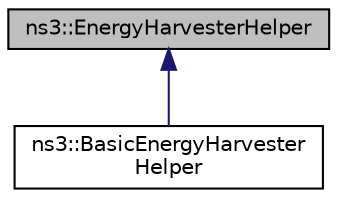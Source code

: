 digraph "ns3::EnergyHarvesterHelper"
{
 // LATEX_PDF_SIZE
  edge [fontname="Helvetica",fontsize="10",labelfontname="Helvetica",labelfontsize="10"];
  node [fontname="Helvetica",fontsize="10",shape=record];
  Node1 [label="ns3::EnergyHarvesterHelper",height=0.2,width=0.4,color="black", fillcolor="grey75", style="filled", fontcolor="black",tooltip="Creates EnergyHarvester objects."];
  Node1 -> Node2 [dir="back",color="midnightblue",fontsize="10",style="solid",fontname="Helvetica"];
  Node2 [label="ns3::BasicEnergyHarvester\lHelper",height=0.2,width=0.4,color="black", fillcolor="white", style="filled",URL="$classns3_1_1_basic_energy_harvester_helper.html",tooltip="Creates a BasicEnergyHarvester object."];
}
